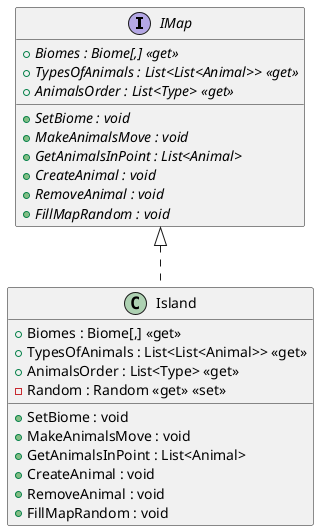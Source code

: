 @startuml
'https://plantuml.com/class-diagram

interface IMap
class Island

IMap <|.. Island

interface IMap {
    + {abstract} Biomes : Biome[,] <<get>>
    + {abstract} TypesOfAnimals : List<List<Animal>> <<get>>
    + {abstract} AnimalsOrder : List<Type> <<get>>

    + {abstract} {method} SetBiome : void
    + {abstract} {method} MakeAnimalsMove : void
    + {abstract} {method} GetAnimalsInPoint : List<Animal>
    + {abstract} {method} CreateAnimal : void
    + {abstract} {method} RemoveAnimal : void
    + {abstract} {method} FillMapRandom : void
}

class Island {
    + Biomes : Biome[,] <<get>>
    + TypesOfAnimals : List<List<Animal>> <<get>>
    + AnimalsOrder : List<Type> <<get>>
    - Random : Random <<get>> <<set>>

    + {method} SetBiome : void
    + {method} MakeAnimalsMove : void
    + {method} GetAnimalsInPoint : List<Animal>
    + {method} CreateAnimal : void
    + {method} RemoveAnimal : void
    + {method} FillMapRandom : void
}

@enduml